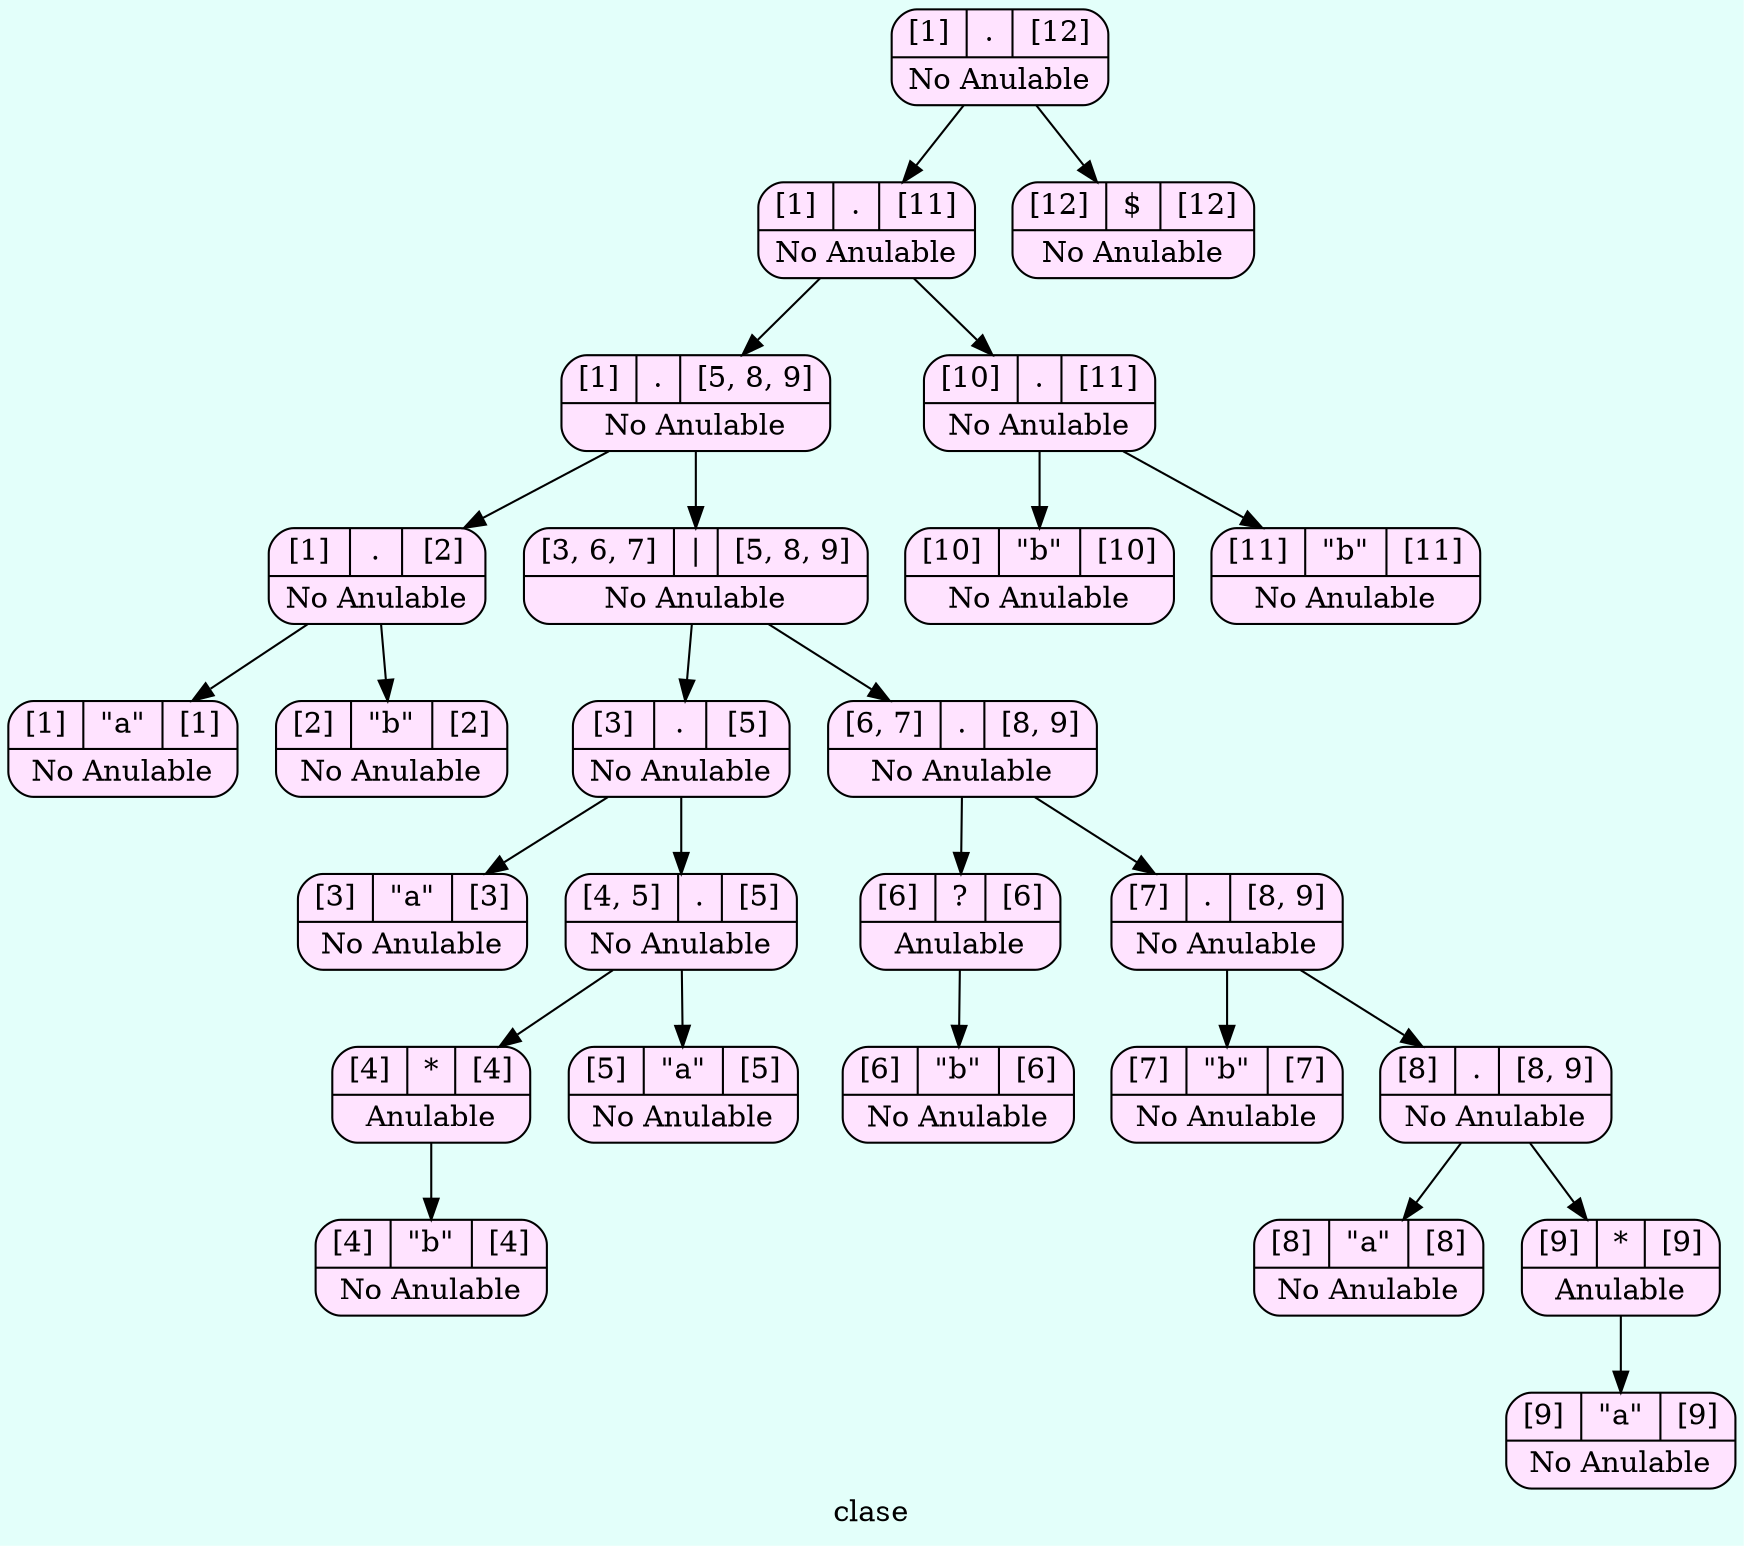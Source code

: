 digraph structs {
  bgcolor = "#E3FFFA"
   node [shape=Mrecord fillcolor="#FFE3FF" style =filled];
label ="clase"
    struct1685788241    [label="{{[1]|<here>.|[12]}|No Anulable}"];
    struct1685788241-> struct1204205973
    struct1204205973    [label="{{[1]|<here>.|[11]}|No Anulable}"];
    struct1204205973-> struct1718529730
    struct1718529730    [label="{{[1]|<here>.|[5, 8, 9]}|No Anulable}"];
    struct1718529730-> struct94025367
    struct94025367    [label="{{[1]|<here>.|[2]}|No Anulable}"];
    struct94025367-> struct963633643
    struct963633643    [label="{{[1]|<here>\"a\"|[1]}|No Anulable}"];
    struct94025367-> struct1268251970
    struct1268251970    [label="{{[2]|<here>\"b\"|[2]}|No Anulable}"];
    struct1718529730-> struct1486635596
    struct1486635596    [label="{{[3, 6, 7]|<here>\||[5, 8, 9]}|No Anulable}"];
    struct1486635596-> struct140671430
    struct140671430    [label="{{[3]|<here>.|[5]}|No Anulable}"];
    struct140671430-> struct1313120664
    struct1313120664    [label="{{[3]|<here>\"a\"|[3]}|No Anulable}"];
    struct140671430-> struct978139391
    struct978139391    [label="{{[4, 5]|<here>.|[5]}|No Anulable}"];
    struct978139391-> struct16356312
    struct16356312    [label="{{[4]|<here>*|[4]}|Anulable}"];
    struct16356312-> struct458126920
    struct458126920    [label="{{[4]|<here>\"b\"|[4]}|No Anulable}"];
    struct978139391-> struct1886215384
    struct1886215384    [label="{{[5]|<here>\"a\"|[5]}|No Anulable}"];
    struct1486635596-> struct599005418
    struct599005418    [label="{{[6, 7]|<here>.|[8, 9]}|No Anulable}"];
    struct599005418-> struct1864312855
    struct1864312855    [label="{{[6]|<here>?|[6]}|Anulable}"];
    struct1864312855-> struct126615434
    struct126615434    [label="{{[6]|<here>\"b\"|[6]}|No Anulable}"];
    struct599005418-> struct488306751
    struct488306751    [label="{{[7]|<here>.|[8, 9]}|No Anulable}"];
    struct488306751-> struct518705214
    struct518705214    [label="{{[7]|<here>\"b\"|[7]}|No Anulable}"];
    struct488306751-> struct144907364
    struct144907364    [label="{{[8]|<here>.|[8, 9]}|No Anulable}"];
    struct144907364-> struct1343014229
    struct1343014229    [label="{{[8]|<here>\"a\"|[8]}|No Anulable}"];
    struct144907364-> struct446497899
    struct446497899    [label="{{[9]|<here>*|[9]}|Anulable}"];
    struct446497899-> struct1388207142
    struct1388207142    [label="{{[9]|<here>\"a\"|[9]}|No Anulable}"];
    struct1204205973-> struct1122908713
    struct1122908713    [label="{{[10]|<here>.|[11]}|No Anulable}"];
    struct1122908713-> struct1954441548
    struct1954441548    [label="{{[10]|<here>\"b\"|[10]}|No Anulable}"];
    struct1122908713-> struct112362996
    struct112362996    [label="{{[11]|<here>\"b\"|[11]}|No Anulable}"];
    struct1685788241-> struct651015784
    struct651015784    [label="{{[12]|<here>$|[12]}|No Anulable}"];

}